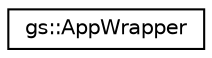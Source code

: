 digraph "Graphical Class Hierarchy"
{
 // LATEX_PDF_SIZE
  edge [fontname="Helvetica",fontsize="10",labelfontname="Helvetica",labelfontsize="10"];
  node [fontname="Helvetica",fontsize="10",shape=record];
  rankdir="LR";
  Node0 [label="gs::AppWrapper",height=0.2,width=0.4,color="black", fillcolor="white", style="filled",URL="$classgs_1_1AppWrapper.html",tooltip=" "];
}
